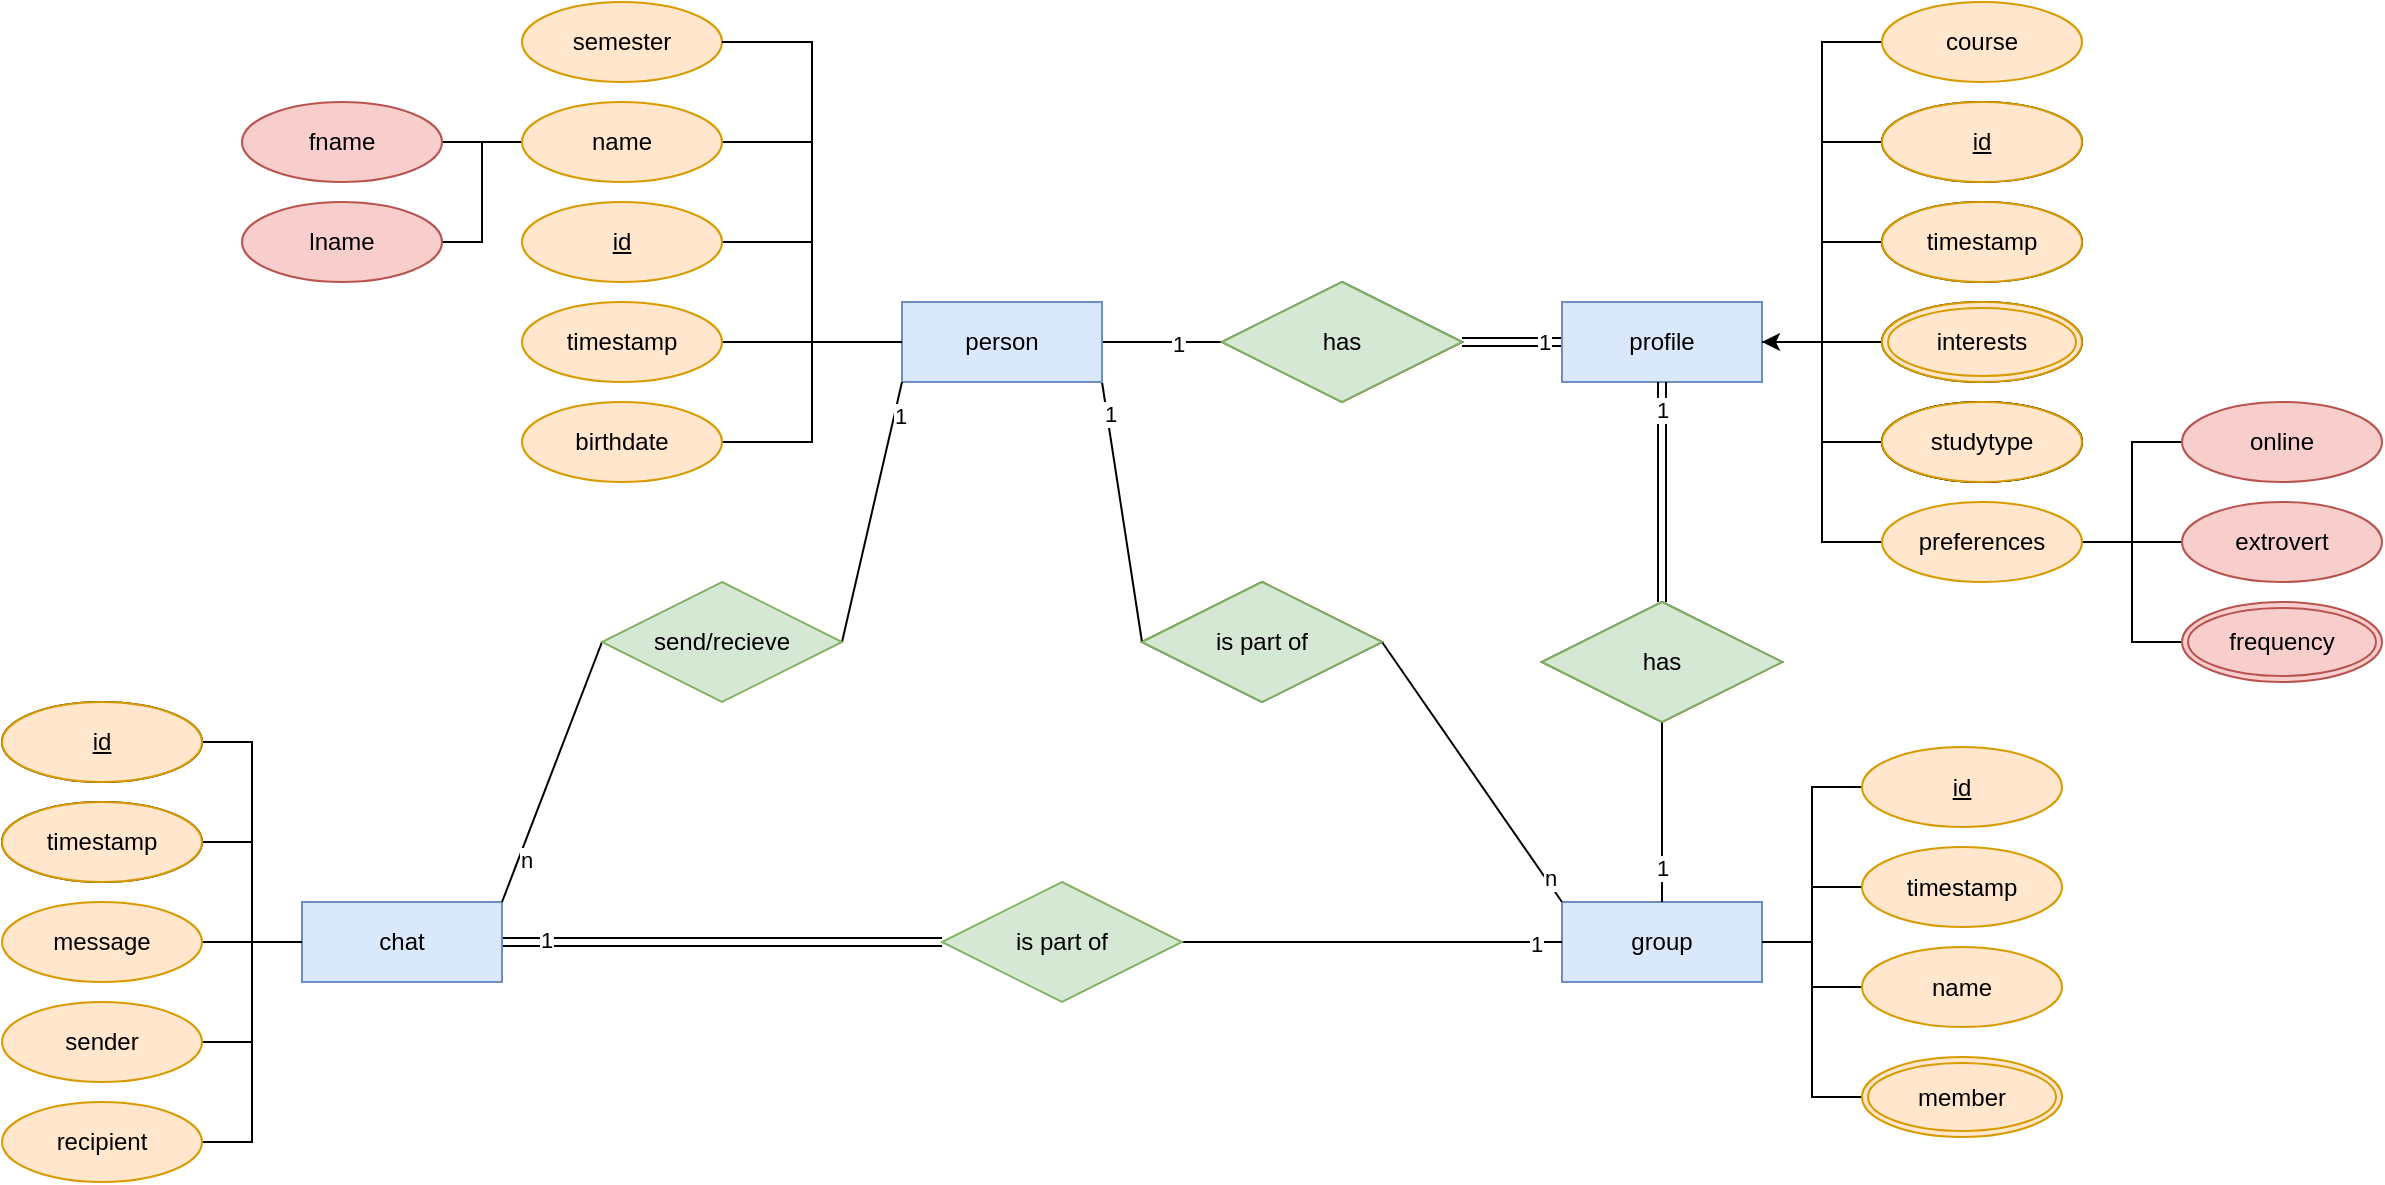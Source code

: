 <mxfile version="14.6.3" type="device"><diagram id="R2lEEEUBdFMjLlhIrx00" name="Page-1"><mxGraphModel dx="2462" dy="1093" grid="1" gridSize="10" guides="1" tooltips="1" connect="1" arrows="1" fold="1" page="0" pageScale="1" pageWidth="850" pageHeight="1100" math="0" shadow="0" extFonts="Permanent Marker^https://fonts.googleapis.com/css?family=Permanent+Marker"><root><mxCell id="0"/><mxCell id="1" parent="0"/><mxCell id="Be4LkQ4kuVCRDvzVJKpc-72" style="edgeStyle=none;rounded=0;orthogonalLoop=1;jettySize=auto;html=1;endArrow=none;endFill=0;" parent="1" source="Be4LkQ4kuVCRDvzVJKpc-27" target="Be4LkQ4kuVCRDvzVJKpc-30" edge="1"><mxGeometry relative="1" as="geometry"/></mxCell><mxCell id="Be4LkQ4kuVCRDvzVJKpc-162" value="1" style="edgeLabel;html=1;align=center;verticalAlign=middle;resizable=0;points=[];" parent="Be4LkQ4kuVCRDvzVJKpc-72" vertex="1" connectable="0"><mxGeometry x="0.257" y="-1" relative="1" as="geometry"><mxPoint as="offset"/></mxGeometry></mxCell><mxCell id="Be4LkQ4kuVCRDvzVJKpc-151" style="rounded=0;orthogonalLoop=1;jettySize=auto;html=1;exitX=1;exitY=1;exitDx=0;exitDy=0;entryX=0;entryY=0.5;entryDx=0;entryDy=0;endArrow=none;endFill=0;" parent="1" source="Be4LkQ4kuVCRDvzVJKpc-27" target="Be4LkQ4kuVCRDvzVJKpc-88" edge="1"><mxGeometry relative="1" as="geometry"/></mxCell><mxCell id="Be4LkQ4kuVCRDvzVJKpc-173" value="1" style="edgeLabel;html=1;align=center;verticalAlign=middle;resizable=0;points=[];" parent="Be4LkQ4kuVCRDvzVJKpc-151" vertex="1" connectable="0"><mxGeometry x="-0.746" y="1" relative="1" as="geometry"><mxPoint as="offset"/></mxGeometry></mxCell><mxCell id="Be4LkQ4kuVCRDvzVJKpc-27" value="person" style="whiteSpace=wrap;html=1;align=center;fillColor=#dae8fc;strokeColor=#6c8ebf;" parent="1" vertex="1"><mxGeometry x="50" y="220" width="100" height="40" as="geometry"/></mxCell><mxCell id="Be4LkQ4kuVCRDvzVJKpc-123" style="edgeStyle=orthogonalEdgeStyle;rounded=0;orthogonalLoop=1;jettySize=auto;html=1;entryX=0;entryY=0.5;entryDx=0;entryDy=0;endArrow=none;endFill=0;" parent="1" source="Be4LkQ4kuVCRDvzVJKpc-28" target="Be4LkQ4kuVCRDvzVJKpc-27" edge="1"><mxGeometry relative="1" as="geometry"/></mxCell><mxCell id="Be4LkQ4kuVCRDvzVJKpc-28" value="id" style="ellipse;whiteSpace=wrap;html=1;align=center;fontStyle=4;fillColor=#ffe6cc;strokeColor=#d79b00;" parent="1" vertex="1"><mxGeometry x="-140" y="170" width="100" height="40" as="geometry"/></mxCell><mxCell id="Be4LkQ4kuVCRDvzVJKpc-202" style="edgeStyle=orthogonalEdgeStyle;rounded=0;orthogonalLoop=1;jettySize=auto;html=1;entryX=0;entryY=0.5;entryDx=0;entryDy=0;endArrow=none;endFill=0;" parent="1" source="Be4LkQ4kuVCRDvzVJKpc-29" target="Be4LkQ4kuVCRDvzVJKpc-33" edge="1"><mxGeometry relative="1" as="geometry"/></mxCell><mxCell id="Be4LkQ4kuVCRDvzVJKpc-29" value="fname" style="ellipse;whiteSpace=wrap;html=1;align=center;fillColor=#f8cecc;strokeColor=#b85450;" parent="1" vertex="1"><mxGeometry x="-280" y="120" width="100" height="40" as="geometry"/></mxCell><mxCell id="Be4LkQ4kuVCRDvzVJKpc-73" style="edgeStyle=none;rounded=0;orthogonalLoop=1;jettySize=auto;html=1;entryX=0;entryY=0.5;entryDx=0;entryDy=0;endArrow=none;endFill=0;shape=link;" parent="1" source="Be4LkQ4kuVCRDvzVJKpc-30" target="Be4LkQ4kuVCRDvzVJKpc-41" edge="1"><mxGeometry relative="1" as="geometry"/></mxCell><mxCell id="Be4LkQ4kuVCRDvzVJKpc-163" value="1" style="edgeLabel;html=1;align=center;verticalAlign=middle;resizable=0;points=[];" parent="Be4LkQ4kuVCRDvzVJKpc-73" vertex="1" connectable="0"><mxGeometry x="0.646" relative="1" as="geometry"><mxPoint as="offset"/></mxGeometry></mxCell><mxCell id="Be4LkQ4kuVCRDvzVJKpc-30" value="has" style="shape=rhombus;perimeter=rhombusPerimeter;whiteSpace=wrap;html=1;align=center;" parent="1" vertex="1"><mxGeometry x="210" y="210" width="120" height="60" as="geometry"/></mxCell><mxCell id="Be4LkQ4kuVCRDvzVJKpc-201" style="edgeStyle=orthogonalEdgeStyle;rounded=0;orthogonalLoop=1;jettySize=auto;html=1;entryX=0;entryY=0.5;entryDx=0;entryDy=0;endArrow=none;endFill=0;" parent="1" source="Be4LkQ4kuVCRDvzVJKpc-32" target="Be4LkQ4kuVCRDvzVJKpc-33" edge="1"><mxGeometry relative="1" as="geometry"/></mxCell><mxCell id="Be4LkQ4kuVCRDvzVJKpc-32" value="lname" style="ellipse;whiteSpace=wrap;html=1;align=center;fillColor=#f8cecc;strokeColor=#b85450;" parent="1" vertex="1"><mxGeometry x="-280" y="170" width="100" height="40" as="geometry"/></mxCell><mxCell id="Be4LkQ4kuVCRDvzVJKpc-200" style="edgeStyle=orthogonalEdgeStyle;rounded=0;orthogonalLoop=1;jettySize=auto;html=1;entryX=0;entryY=0.5;entryDx=0;entryDy=0;endArrow=none;endFill=0;" parent="1" source="Be4LkQ4kuVCRDvzVJKpc-33" target="Be4LkQ4kuVCRDvzVJKpc-27" edge="1"><mxGeometry relative="1" as="geometry"/></mxCell><mxCell id="Be4LkQ4kuVCRDvzVJKpc-33" value="name" style="ellipse;whiteSpace=wrap;html=1;align=center;fillColor=#ffe6cc;strokeColor=#d79b00;" parent="1" vertex="1"><mxGeometry x="-140" y="120" width="100" height="40" as="geometry"/></mxCell><mxCell id="Be4LkQ4kuVCRDvzVJKpc-111" style="edgeStyle=orthogonalEdgeStyle;rounded=0;orthogonalLoop=1;jettySize=auto;html=1;endArrow=none;endFill=0;" parent="1" edge="1"><mxGeometry relative="1" as="geometry"><mxPoint x="-260.0" y="280.029" as="sourcePoint"/></mxGeometry></mxCell><mxCell id="Be4LkQ4kuVCRDvzVJKpc-113" style="edgeStyle=orthogonalEdgeStyle;rounded=0;orthogonalLoop=1;jettySize=auto;html=1;entryX=0;entryY=0.5;entryDx=0;entryDy=0;endArrow=none;endFill=0;" parent="1" edge="1"><mxGeometry relative="1" as="geometry"><mxPoint x="-260.0" y="330.029" as="sourcePoint"/></mxGeometry></mxCell><mxCell id="Be4LkQ4kuVCRDvzVJKpc-68" style="edgeStyle=orthogonalEdgeStyle;rounded=0;orthogonalLoop=1;jettySize=auto;html=1;entryX=0;entryY=0.5;entryDx=0;entryDy=0;endArrow=none;endFill=0;exitX=1;exitY=0.5;exitDx=0;exitDy=0;" parent="1" source="Be4LkQ4kuVCRDvzVJKpc-195" target="Be4LkQ4kuVCRDvzVJKpc-27" edge="1"><mxGeometry relative="1" as="geometry"><mxPoint x="-40" y="240" as="sourcePoint"/></mxGeometry></mxCell><mxCell id="Be4LkQ4kuVCRDvzVJKpc-122" style="edgeStyle=orthogonalEdgeStyle;rounded=0;orthogonalLoop=1;jettySize=auto;html=1;entryX=0;entryY=0.5;entryDx=0;entryDy=0;endArrow=none;endFill=0;" parent="1" source="Be4LkQ4kuVCRDvzVJKpc-40" target="Be4LkQ4kuVCRDvzVJKpc-27" edge="1"><mxGeometry relative="1" as="geometry"/></mxCell><mxCell id="Be4LkQ4kuVCRDvzVJKpc-40" value="timestamp" style="ellipse;whiteSpace=wrap;html=1;align=center;fillColor=#ffe6cc;strokeColor=#d79b00;" parent="1" vertex="1"><mxGeometry x="-140" y="220" width="100" height="40" as="geometry"/></mxCell><mxCell id="Be4LkQ4kuVCRDvzVJKpc-41" value="profile" style="whiteSpace=wrap;html=1;align=center;fillColor=#dae8fc;strokeColor=#6c8ebf;" parent="1" vertex="1"><mxGeometry x="380" y="220" width="100" height="40" as="geometry"/></mxCell><mxCell id="Be4LkQ4kuVCRDvzVJKpc-135" style="edgeStyle=orthogonalEdgeStyle;rounded=0;orthogonalLoop=1;jettySize=auto;html=1;entryX=1;entryY=0.5;entryDx=0;entryDy=0;endArrow=none;endFill=0;" parent="1" source="Be4LkQ4kuVCRDvzVJKpc-43" target="Be4LkQ4kuVCRDvzVJKpc-41" edge="1"><mxGeometry relative="1" as="geometry"/></mxCell><mxCell id="Be4LkQ4kuVCRDvzVJKpc-43" value="id" style="ellipse;whiteSpace=wrap;html=1;align=center;fontStyle=4;" parent="1" vertex="1"><mxGeometry x="540" y="120" width="100" height="40" as="geometry"/></mxCell><mxCell id="Be4LkQ4kuVCRDvzVJKpc-44" value="studytype" style="ellipse;whiteSpace=wrap;html=1;align=center;" parent="1" vertex="1"><mxGeometry x="540" y="270" width="100" height="40" as="geometry"/></mxCell><mxCell id="Be4LkQ4kuVCRDvzVJKpc-133" style="edgeStyle=orthogonalEdgeStyle;rounded=0;orthogonalLoop=1;jettySize=auto;html=1;entryX=1;entryY=0.5;entryDx=0;entryDy=0;endArrow=none;endFill=0;exitX=0;exitY=0.5;exitDx=0;exitDy=0;" parent="1" source="Be4LkQ4kuVCRDvzVJKpc-197" target="Be4LkQ4kuVCRDvzVJKpc-41" edge="1"><mxGeometry relative="1" as="geometry"><mxPoint x="540.0" y="250.029" as="sourcePoint"/></mxGeometry></mxCell><mxCell id="Be4LkQ4kuVCRDvzVJKpc-134" style="edgeStyle=orthogonalEdgeStyle;rounded=0;orthogonalLoop=1;jettySize=auto;html=1;entryX=1;entryY=0.5;entryDx=0;entryDy=0;endArrow=none;endFill=0;" parent="1" source="Be4LkQ4kuVCRDvzVJKpc-71" target="Be4LkQ4kuVCRDvzVJKpc-41" edge="1"><mxGeometry relative="1" as="geometry"/></mxCell><mxCell id="Be4LkQ4kuVCRDvzVJKpc-71" value="timestamp" style="ellipse;whiteSpace=wrap;html=1;align=center;" parent="1" vertex="1"><mxGeometry x="540" y="170" width="100" height="40" as="geometry"/></mxCell><mxCell id="Be4LkQ4kuVCRDvzVJKpc-136" style="edgeStyle=orthogonalEdgeStyle;rounded=0;orthogonalLoop=1;jettySize=auto;html=1;entryX=1;entryY=0.5;entryDx=0;entryDy=0;endArrow=none;endFill=0;" parent="1" source="Be4LkQ4kuVCRDvzVJKpc-84" target="Be4LkQ4kuVCRDvzVJKpc-129" edge="1"><mxGeometry relative="1" as="geometry"/></mxCell><mxCell id="Be4LkQ4kuVCRDvzVJKpc-84" value="online" style="ellipse;whiteSpace=wrap;html=1;align=center;fillColor=#f8cecc;strokeColor=#b85450;" parent="1" vertex="1"><mxGeometry x="690" y="270" width="100" height="40" as="geometry"/></mxCell><mxCell id="Be4LkQ4kuVCRDvzVJKpc-138" style="edgeStyle=orthogonalEdgeStyle;rounded=0;orthogonalLoop=1;jettySize=auto;html=1;entryX=1;entryY=0.5;entryDx=0;entryDy=0;endArrow=none;endFill=0;exitX=0;exitY=0.5;exitDx=0;exitDy=0;" parent="1" source="Be4LkQ4kuVCRDvzVJKpc-199" target="Be4LkQ4kuVCRDvzVJKpc-129" edge="1"><mxGeometry relative="1" as="geometry"><mxPoint x="720.0" y="390.029" as="sourcePoint"/></mxGeometry></mxCell><mxCell id="Be4LkQ4kuVCRDvzVJKpc-137" style="edgeStyle=orthogonalEdgeStyle;rounded=0;orthogonalLoop=1;jettySize=auto;html=1;entryX=1;entryY=0.5;entryDx=0;entryDy=0;endArrow=none;endFill=0;" parent="1" source="Be4LkQ4kuVCRDvzVJKpc-86" target="Be4LkQ4kuVCRDvzVJKpc-129" edge="1"><mxGeometry relative="1" as="geometry"/></mxCell><mxCell id="Be4LkQ4kuVCRDvzVJKpc-86" value="extrovert" style="ellipse;whiteSpace=wrap;html=1;align=center;fillColor=#f8cecc;strokeColor=#b85450;" parent="1" vertex="1"><mxGeometry x="690" y="320" width="100" height="40" as="geometry"/></mxCell><mxCell id="Be4LkQ4kuVCRDvzVJKpc-87" value="group" style="whiteSpace=wrap;html=1;align=center;fillColor=#dae8fc;strokeColor=#6c8ebf;" parent="1" vertex="1"><mxGeometry x="380" y="520" width="100" height="40" as="geometry"/></mxCell><mxCell id="Be4LkQ4kuVCRDvzVJKpc-153" style="edgeStyle=none;rounded=0;orthogonalLoop=1;jettySize=auto;html=1;entryX=0;entryY=0;entryDx=0;entryDy=0;endArrow=none;endFill=0;exitX=1;exitY=0.5;exitDx=0;exitDy=0;" parent="1" source="Be4LkQ4kuVCRDvzVJKpc-88" target="Be4LkQ4kuVCRDvzVJKpc-87" edge="1"><mxGeometry relative="1" as="geometry"/></mxCell><mxCell id="Be4LkQ4kuVCRDvzVJKpc-175" value="n" style="edgeLabel;html=1;align=center;verticalAlign=middle;resizable=0;points=[];" parent="Be4LkQ4kuVCRDvzVJKpc-153" vertex="1" connectable="0"><mxGeometry x="0.821" y="2" relative="1" as="geometry"><mxPoint as="offset"/></mxGeometry></mxCell><mxCell id="Be4LkQ4kuVCRDvzVJKpc-88" value="is part of" style="shape=rhombus;perimeter=rhombusPerimeter;whiteSpace=wrap;html=1;align=center;" parent="1" vertex="1"><mxGeometry x="170" y="360" width="120" height="60" as="geometry"/></mxCell><mxCell id="Be4LkQ4kuVCRDvzVJKpc-128" style="edgeStyle=orthogonalEdgeStyle;rounded=0;orthogonalLoop=1;jettySize=auto;html=1;entryX=1;entryY=0.5;entryDx=0;entryDy=0;endArrow=none;endFill=0;" parent="1" source="Be4LkQ4kuVCRDvzVJKpc-89" target="Be4LkQ4kuVCRDvzVJKpc-87" edge="1"><mxGeometry relative="1" as="geometry"/></mxCell><mxCell id="Be4LkQ4kuVCRDvzVJKpc-89" value="id" style="ellipse;whiteSpace=wrap;html=1;align=center;fontStyle=4;fillColor=#ffe6cc;strokeColor=#d79b00;" parent="1" vertex="1"><mxGeometry x="530" y="442.5" width="100" height="40" as="geometry"/></mxCell><mxCell id="Be4LkQ4kuVCRDvzVJKpc-127" style="edgeStyle=orthogonalEdgeStyle;rounded=0;orthogonalLoop=1;jettySize=auto;html=1;entryX=1;entryY=0.5;entryDx=0;entryDy=0;endArrow=none;endFill=0;" parent="1" source="Be4LkQ4kuVCRDvzVJKpc-90" target="Be4LkQ4kuVCRDvzVJKpc-87" edge="1"><mxGeometry relative="1" as="geometry"/></mxCell><mxCell id="Be4LkQ4kuVCRDvzVJKpc-90" value="timestamp" style="ellipse;whiteSpace=wrap;html=1;align=center;fillColor=#ffe6cc;strokeColor=#d79b00;" parent="1" vertex="1"><mxGeometry x="530" y="492.5" width="100" height="40" as="geometry"/></mxCell><mxCell id="Be4LkQ4kuVCRDvzVJKpc-126" style="edgeStyle=orthogonalEdgeStyle;rounded=0;orthogonalLoop=1;jettySize=auto;html=1;entryX=1;entryY=0.5;entryDx=0;entryDy=0;endArrow=none;endFill=0;" parent="1" source="Be4LkQ4kuVCRDvzVJKpc-92" target="Be4LkQ4kuVCRDvzVJKpc-87" edge="1"><mxGeometry relative="1" as="geometry"/></mxCell><mxCell id="Be4LkQ4kuVCRDvzVJKpc-92" value="name" style="ellipse;whiteSpace=wrap;html=1;align=center;fillColor=#ffe6cc;strokeColor=#d79b00;" parent="1" vertex="1"><mxGeometry x="530" y="542.5" width="100" height="40" as="geometry"/></mxCell><mxCell id="Be4LkQ4kuVCRDvzVJKpc-125" style="edgeStyle=orthogonalEdgeStyle;rounded=0;orthogonalLoop=1;jettySize=auto;html=1;entryX=1;entryY=0.5;entryDx=0;entryDy=0;endArrow=none;endFill=0;exitX=0;exitY=0.5;exitDx=0;exitDy=0;" parent="1" source="Be4LkQ4kuVCRDvzVJKpc-198" target="Be4LkQ4kuVCRDvzVJKpc-87" edge="1"><mxGeometry relative="1" as="geometry"><mxPoint x="540" y="615" as="sourcePoint"/></mxGeometry></mxCell><mxCell id="Be4LkQ4kuVCRDvzVJKpc-148" style="edgeStyle=orthogonalEdgeStyle;rounded=0;orthogonalLoop=1;jettySize=auto;html=1;entryX=0;entryY=0.5;entryDx=0;entryDy=0;endArrow=none;endFill=0;shape=link;" parent="1" source="Be4LkQ4kuVCRDvzVJKpc-94" target="Be4LkQ4kuVCRDvzVJKpc-101" edge="1"><mxGeometry relative="1" as="geometry"/></mxCell><mxCell id="Be4LkQ4kuVCRDvzVJKpc-179" value="1" style="edgeLabel;html=1;align=center;verticalAlign=middle;resizable=0;points=[];" parent="Be4LkQ4kuVCRDvzVJKpc-148" vertex="1" connectable="0"><mxGeometry x="-0.8" y="1" relative="1" as="geometry"><mxPoint as="offset"/></mxGeometry></mxCell><mxCell id="Be4LkQ4kuVCRDvzVJKpc-94" value="chat" style="whiteSpace=wrap;html=1;align=center;fillColor=#dae8fc;strokeColor=#6c8ebf;" parent="1" vertex="1"><mxGeometry x="-250" y="520" width="100" height="40" as="geometry"/></mxCell><mxCell id="Be4LkQ4kuVCRDvzVJKpc-117" style="edgeStyle=orthogonalEdgeStyle;rounded=0;orthogonalLoop=1;jettySize=auto;html=1;entryX=0;entryY=0.5;entryDx=0;entryDy=0;endArrow=none;endFill=0;" parent="1" source="Be4LkQ4kuVCRDvzVJKpc-95" target="Be4LkQ4kuVCRDvzVJKpc-94" edge="1"><mxGeometry relative="1" as="geometry"/></mxCell><mxCell id="Be4LkQ4kuVCRDvzVJKpc-95" value="id" style="ellipse;whiteSpace=wrap;html=1;align=center;fontStyle=4;" parent="1" vertex="1"><mxGeometry x="-400" y="420" width="100" height="40" as="geometry"/></mxCell><mxCell id="Be4LkQ4kuVCRDvzVJKpc-118" style="edgeStyle=orthogonalEdgeStyle;rounded=0;orthogonalLoop=1;jettySize=auto;html=1;entryX=0;entryY=0.5;entryDx=0;entryDy=0;endArrow=none;endFill=0;" parent="1" source="Be4LkQ4kuVCRDvzVJKpc-96" target="Be4LkQ4kuVCRDvzVJKpc-94" edge="1"><mxGeometry relative="1" as="geometry"/></mxCell><mxCell id="Be4LkQ4kuVCRDvzVJKpc-96" value="timestamp" style="ellipse;whiteSpace=wrap;html=1;align=center;" parent="1" vertex="1"><mxGeometry x="-400" y="470" width="100" height="40" as="geometry"/></mxCell><mxCell id="Be4LkQ4kuVCRDvzVJKpc-119" style="edgeStyle=orthogonalEdgeStyle;rounded=0;orthogonalLoop=1;jettySize=auto;html=1;entryX=0;entryY=0.5;entryDx=0;entryDy=0;endArrow=none;endFill=0;" parent="1" source="Be4LkQ4kuVCRDvzVJKpc-98" target="Be4LkQ4kuVCRDvzVJKpc-94" edge="1"><mxGeometry relative="1" as="geometry"/></mxCell><mxCell id="Be4LkQ4kuVCRDvzVJKpc-98" value="message" style="ellipse;whiteSpace=wrap;html=1;align=center;fillColor=#ffe6cc;strokeColor=#d79b00;" parent="1" vertex="1"><mxGeometry x="-400" y="520" width="100" height="40" as="geometry"/></mxCell><mxCell id="Be4LkQ4kuVCRDvzVJKpc-120" style="edgeStyle=orthogonalEdgeStyle;rounded=0;orthogonalLoop=1;jettySize=auto;html=1;entryX=0;entryY=0.5;entryDx=0;entryDy=0;endArrow=none;endFill=0;" parent="1" source="Be4LkQ4kuVCRDvzVJKpc-99" target="Be4LkQ4kuVCRDvzVJKpc-94" edge="1"><mxGeometry relative="1" as="geometry"/></mxCell><mxCell id="Be4LkQ4kuVCRDvzVJKpc-99" value="sender" style="ellipse;whiteSpace=wrap;html=1;align=center;fillColor=#ffe6cc;strokeColor=#d79b00;" parent="1" vertex="1"><mxGeometry x="-400" y="570" width="100" height="40" as="geometry"/></mxCell><mxCell id="Be4LkQ4kuVCRDvzVJKpc-121" style="edgeStyle=orthogonalEdgeStyle;rounded=0;orthogonalLoop=1;jettySize=auto;html=1;entryX=0;entryY=0.5;entryDx=0;entryDy=0;endArrow=none;endFill=0;" parent="1" source="Be4LkQ4kuVCRDvzVJKpc-100" target="Be4LkQ4kuVCRDvzVJKpc-94" edge="1"><mxGeometry relative="1" as="geometry"/></mxCell><mxCell id="Be4LkQ4kuVCRDvzVJKpc-100" value="recipient" style="ellipse;whiteSpace=wrap;html=1;align=center;fillColor=#ffe6cc;strokeColor=#d79b00;" parent="1" vertex="1"><mxGeometry x="-400" y="620" width="100" height="40" as="geometry"/></mxCell><mxCell id="Be4LkQ4kuVCRDvzVJKpc-105" style="edgeStyle=none;rounded=0;orthogonalLoop=1;jettySize=auto;html=1;entryX=0;entryY=0.5;entryDx=0;entryDy=0;endArrow=none;endFill=0;exitX=1;exitY=0.5;exitDx=0;exitDy=0;" parent="1" source="Be4LkQ4kuVCRDvzVJKpc-101" target="Be4LkQ4kuVCRDvzVJKpc-87" edge="1"><mxGeometry relative="1" as="geometry"/></mxCell><mxCell id="Be4LkQ4kuVCRDvzVJKpc-178" value="1" style="edgeLabel;html=1;align=center;verticalAlign=middle;resizable=0;points=[];" parent="Be4LkQ4kuVCRDvzVJKpc-105" vertex="1" connectable="0"><mxGeometry x="0.863" y="-1" relative="1" as="geometry"><mxPoint as="offset"/></mxGeometry></mxCell><mxCell id="Be4LkQ4kuVCRDvzVJKpc-101" value="is part of" style="shape=rhombus;perimeter=rhombusPerimeter;whiteSpace=wrap;html=1;align=center;fillColor=#d5e8d4;strokeColor=#82b366;" parent="1" vertex="1"><mxGeometry x="70" y="510" width="120" height="60" as="geometry"/></mxCell><mxCell id="Be4LkQ4kuVCRDvzVJKpc-152" style="edgeStyle=none;rounded=0;orthogonalLoop=1;jettySize=auto;html=1;entryX=0;entryY=1;entryDx=0;entryDy=0;endArrow=none;endFill=0;exitX=1;exitY=0.5;exitDx=0;exitDy=0;" parent="1" source="Be4LkQ4kuVCRDvzVJKpc-106" target="Be4LkQ4kuVCRDvzVJKpc-27" edge="1"><mxGeometry relative="1" as="geometry"/></mxCell><mxCell id="Be4LkQ4kuVCRDvzVJKpc-174" value="1" style="edgeLabel;html=1;align=center;verticalAlign=middle;resizable=0;points=[];" parent="Be4LkQ4kuVCRDvzVJKpc-152" vertex="1" connectable="0"><mxGeometry x="0.745" y="-3" relative="1" as="geometry"><mxPoint as="offset"/></mxGeometry></mxCell><mxCell id="Be4LkQ4kuVCRDvzVJKpc-155" style="edgeStyle=none;rounded=0;orthogonalLoop=1;jettySize=auto;html=1;entryX=1;entryY=0;entryDx=0;entryDy=0;endArrow=none;endFill=0;exitX=0;exitY=0.5;exitDx=0;exitDy=0;" parent="1" source="Be4LkQ4kuVCRDvzVJKpc-106" target="Be4LkQ4kuVCRDvzVJKpc-94" edge="1"><mxGeometry relative="1" as="geometry"/></mxCell><mxCell id="Be4LkQ4kuVCRDvzVJKpc-180" value="n" style="edgeLabel;html=1;align=center;verticalAlign=middle;resizable=0;points=[];" parent="Be4LkQ4kuVCRDvzVJKpc-155" vertex="1" connectable="0"><mxGeometry x="0.659" y="3" relative="1" as="geometry"><mxPoint as="offset"/></mxGeometry></mxCell><mxCell id="Be4LkQ4kuVCRDvzVJKpc-106" value="send/recieve" style="shape=rhombus;perimeter=rhombusPerimeter;whiteSpace=wrap;html=1;align=center;rotation=0;fillColor=#d5e8d4;strokeColor=#82b366;" parent="1" vertex="1"><mxGeometry x="-100" y="360" width="120" height="60" as="geometry"/></mxCell><mxCell id="Be4LkQ4kuVCRDvzVJKpc-131" style="edgeStyle=orthogonalEdgeStyle;rounded=0;orthogonalLoop=1;jettySize=auto;html=1;entryX=1;entryY=0.5;entryDx=0;entryDy=0;endArrow=none;endFill=0;" parent="1" source="Be4LkQ4kuVCRDvzVJKpc-129" target="Be4LkQ4kuVCRDvzVJKpc-41" edge="1"><mxGeometry relative="1" as="geometry"/></mxCell><mxCell id="Be4LkQ4kuVCRDvzVJKpc-129" value="preferences" style="ellipse;whiteSpace=wrap;html=1;align=center;fillColor=#ffe6cc;strokeColor=#d79b00;" parent="1" vertex="1"><mxGeometry x="540" y="320" width="100" height="40" as="geometry"/></mxCell><mxCell id="Be4LkQ4kuVCRDvzVJKpc-132" style="edgeStyle=orthogonalEdgeStyle;rounded=0;orthogonalLoop=1;jettySize=auto;html=1;entryX=1;entryY=0.5;entryDx=0;entryDy=0;endArrow=none;endFill=0;" parent="1" source="Be4LkQ4kuVCRDvzVJKpc-130" target="Be4LkQ4kuVCRDvzVJKpc-41" edge="1"><mxGeometry relative="1" as="geometry"/></mxCell><mxCell id="Be4LkQ4kuVCRDvzVJKpc-130" value="studytype" style="ellipse;whiteSpace=wrap;html=1;align=center;" parent="1" vertex="1"><mxGeometry x="540" y="270" width="100" height="40" as="geometry"/></mxCell><mxCell id="Be4LkQ4kuVCRDvzVJKpc-166" style="edgeStyle=none;rounded=0;orthogonalLoop=1;jettySize=auto;html=1;entryX=0.5;entryY=0;entryDx=0;entryDy=0;endArrow=none;endFill=0;" parent="1" source="Be4LkQ4kuVCRDvzVJKpc-164" target="Be4LkQ4kuVCRDvzVJKpc-87" edge="1"><mxGeometry relative="1" as="geometry"/></mxCell><mxCell id="Be4LkQ4kuVCRDvzVJKpc-176" value="1" style="edgeLabel;html=1;align=center;verticalAlign=middle;resizable=0;points=[];" parent="Be4LkQ4kuVCRDvzVJKpc-166" vertex="1" connectable="0"><mxGeometry x="0.622" relative="1" as="geometry"><mxPoint as="offset"/></mxGeometry></mxCell><mxCell id="Be4LkQ4kuVCRDvzVJKpc-167" style="edgeStyle=none;rounded=0;orthogonalLoop=1;jettySize=auto;html=1;endArrow=none;endFill=0;shape=link;" parent="1" source="Be4LkQ4kuVCRDvzVJKpc-164" target="Be4LkQ4kuVCRDvzVJKpc-41" edge="1"><mxGeometry relative="1" as="geometry"/></mxCell><mxCell id="Be4LkQ4kuVCRDvzVJKpc-177" value="1" style="edgeLabel;html=1;align=center;verticalAlign=middle;resizable=0;points=[];" parent="Be4LkQ4kuVCRDvzVJKpc-167" vertex="1" connectable="0"><mxGeometry x="0.749" relative="1" as="geometry"><mxPoint as="offset"/></mxGeometry></mxCell><mxCell id="Be4LkQ4kuVCRDvzVJKpc-164" value="has" style="shape=rhombus;perimeter=rhombusPerimeter;whiteSpace=wrap;html=1;align=center;" parent="1" vertex="1"><mxGeometry x="370" y="370" width="120" height="60" as="geometry"/></mxCell><mxCell id="Be4LkQ4kuVCRDvzVJKpc-195" value="birthdate" style="ellipse;whiteSpace=wrap;html=1;align=center;fillColor=#ffe6cc;strokeColor=#d79b00;" parent="1" vertex="1"><mxGeometry x="-140" y="270" width="100" height="40" as="geometry"/></mxCell><mxCell id="Be4LkQ4kuVCRDvzVJKpc-197" value="interests" style="ellipse;shape=doubleEllipse;margin=3;whiteSpace=wrap;html=1;align=center;" parent="1" vertex="1"><mxGeometry x="540" y="220" width="100" height="40" as="geometry"/></mxCell><mxCell id="Be4LkQ4kuVCRDvzVJKpc-198" value="member" style="ellipse;shape=doubleEllipse;margin=3;whiteSpace=wrap;html=1;align=center;fillColor=#ffe6cc;strokeColor=#d79b00;" parent="1" vertex="1"><mxGeometry x="530" y="597.5" width="100" height="40" as="geometry"/></mxCell><mxCell id="Be4LkQ4kuVCRDvzVJKpc-199" value="frequency" style="ellipse;shape=doubleEllipse;margin=3;whiteSpace=wrap;html=1;align=center;fillColor=#f8cecc;strokeColor=#b85450;" parent="1" vertex="1"><mxGeometry x="690" y="370" width="100" height="40" as="geometry"/></mxCell><mxCell id="Be4LkQ4kuVCRDvzVJKpc-206" value="semester" style="ellipse;whiteSpace=wrap;html=1;align=center;fillColor=#ffe6cc;strokeColor=#d79b00;" parent="1" vertex="1"><mxGeometry x="-140" y="70" width="100" height="40" as="geometry"/></mxCell><mxCell id="6w2yCiae36PYZxwo_dS2-1" style="edgeStyle=orthogonalEdgeStyle;rounded=0;orthogonalLoop=1;jettySize=auto;html=1;entryX=1;entryY=0.5;entryDx=0;entryDy=0;" edge="1" parent="1" source="Be4LkQ4kuVCRDvzVJKpc-207" target="Be4LkQ4kuVCRDvzVJKpc-41"><mxGeometry relative="1" as="geometry"/></mxCell><mxCell id="Be4LkQ4kuVCRDvzVJKpc-207" value="course" style="ellipse;whiteSpace=wrap;html=1;align=center;fillColor=#ffe6cc;strokeColor=#d79b00;" parent="1" vertex="1"><mxGeometry x="540" y="70" width="100" height="40" as="geometry"/></mxCell><mxCell id="Be4LkQ4kuVCRDvzVJKpc-211" style="edgeStyle=orthogonalEdgeStyle;rounded=0;orthogonalLoop=1;jettySize=auto;html=1;entryX=0;entryY=0.5;entryDx=0;entryDy=0;endArrow=none;endFill=0;exitX=1;exitY=0.5;exitDx=0;exitDy=0;" parent="1" source="Be4LkQ4kuVCRDvzVJKpc-206" target="Be4LkQ4kuVCRDvzVJKpc-27" edge="1"><mxGeometry relative="1" as="geometry"><mxPoint x="-40" y="90" as="sourcePoint"/></mxGeometry></mxCell><mxCell id="Be4LkQ4kuVCRDvzVJKpc-212" value="id" style="ellipse;whiteSpace=wrap;html=1;align=center;fontStyle=4;fillColor=#ffe6cc;strokeColor=#d79b00;" parent="1" vertex="1"><mxGeometry x="-400" y="420" width="100" height="40" as="geometry"/></mxCell><mxCell id="Be4LkQ4kuVCRDvzVJKpc-213" value="timestamp" style="ellipse;whiteSpace=wrap;html=1;align=center;fillColor=#ffe6cc;strokeColor=#d79b00;" parent="1" vertex="1"><mxGeometry x="-400" y="470" width="100" height="40" as="geometry"/></mxCell><mxCell id="Be4LkQ4kuVCRDvzVJKpc-214" value="studytype" style="ellipse;whiteSpace=wrap;html=1;align=center;fillColor=#ffe6cc;strokeColor=#d79b00;" parent="1" vertex="1"><mxGeometry x="540" y="270" width="100" height="40" as="geometry"/></mxCell><mxCell id="Be4LkQ4kuVCRDvzVJKpc-215" value="interests" style="ellipse;shape=doubleEllipse;margin=3;whiteSpace=wrap;html=1;align=center;fillColor=#ffe6cc;strokeColor=#d79b00;" parent="1" vertex="1"><mxGeometry x="540" y="220" width="100" height="40" as="geometry"/></mxCell><mxCell id="Be4LkQ4kuVCRDvzVJKpc-216" value="timestamp" style="ellipse;whiteSpace=wrap;html=1;align=center;fillColor=#ffe6cc;strokeColor=#d79b00;" parent="1" vertex="1"><mxGeometry x="540" y="170" width="100" height="40" as="geometry"/></mxCell><mxCell id="Be4LkQ4kuVCRDvzVJKpc-217" value="id" style="ellipse;whiteSpace=wrap;html=1;align=center;fontStyle=4;fillColor=#ffe6cc;strokeColor=#d79b00;" parent="1" vertex="1"><mxGeometry x="540" y="120" width="100" height="40" as="geometry"/></mxCell><mxCell id="Be4LkQ4kuVCRDvzVJKpc-218" value="has" style="shape=rhombus;perimeter=rhombusPerimeter;whiteSpace=wrap;html=1;align=center;fillColor=#d5e8d4;strokeColor=#82b366;" parent="1" vertex="1"><mxGeometry x="210" y="210" width="120" height="60" as="geometry"/></mxCell><mxCell id="Be4LkQ4kuVCRDvzVJKpc-219" value="has" style="shape=rhombus;perimeter=rhombusPerimeter;whiteSpace=wrap;html=1;align=center;fillColor=#d5e8d4;strokeColor=#82b366;" parent="1" vertex="1"><mxGeometry x="370" y="370" width="120" height="60" as="geometry"/></mxCell><mxCell id="Be4LkQ4kuVCRDvzVJKpc-220" value="is part of" style="shape=rhombus;perimeter=rhombusPerimeter;whiteSpace=wrap;html=1;align=center;fillColor=#d5e8d4;strokeColor=#82b366;" parent="1" vertex="1"><mxGeometry x="170" y="360" width="120" height="60" as="geometry"/></mxCell></root></mxGraphModel></diagram></mxfile>